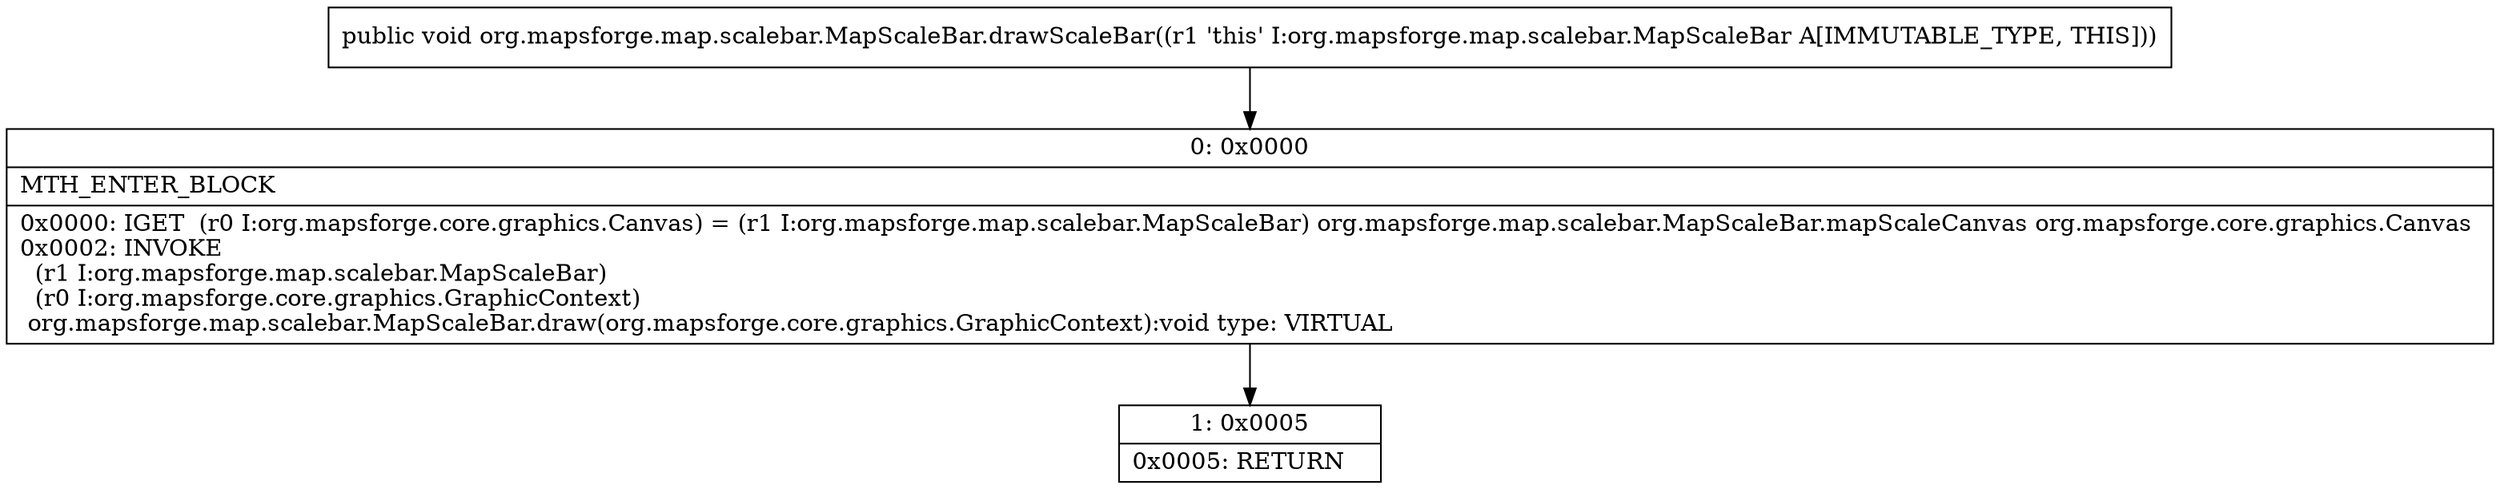 digraph "CFG fororg.mapsforge.map.scalebar.MapScaleBar.drawScaleBar()V" {
Node_0 [shape=record,label="{0\:\ 0x0000|MTH_ENTER_BLOCK\l|0x0000: IGET  (r0 I:org.mapsforge.core.graphics.Canvas) = (r1 I:org.mapsforge.map.scalebar.MapScaleBar) org.mapsforge.map.scalebar.MapScaleBar.mapScaleCanvas org.mapsforge.core.graphics.Canvas \l0x0002: INVOKE  \l  (r1 I:org.mapsforge.map.scalebar.MapScaleBar)\l  (r0 I:org.mapsforge.core.graphics.GraphicContext)\l org.mapsforge.map.scalebar.MapScaleBar.draw(org.mapsforge.core.graphics.GraphicContext):void type: VIRTUAL \l}"];
Node_1 [shape=record,label="{1\:\ 0x0005|0x0005: RETURN   \l}"];
MethodNode[shape=record,label="{public void org.mapsforge.map.scalebar.MapScaleBar.drawScaleBar((r1 'this' I:org.mapsforge.map.scalebar.MapScaleBar A[IMMUTABLE_TYPE, THIS])) }"];
MethodNode -> Node_0;
Node_0 -> Node_1;
}

